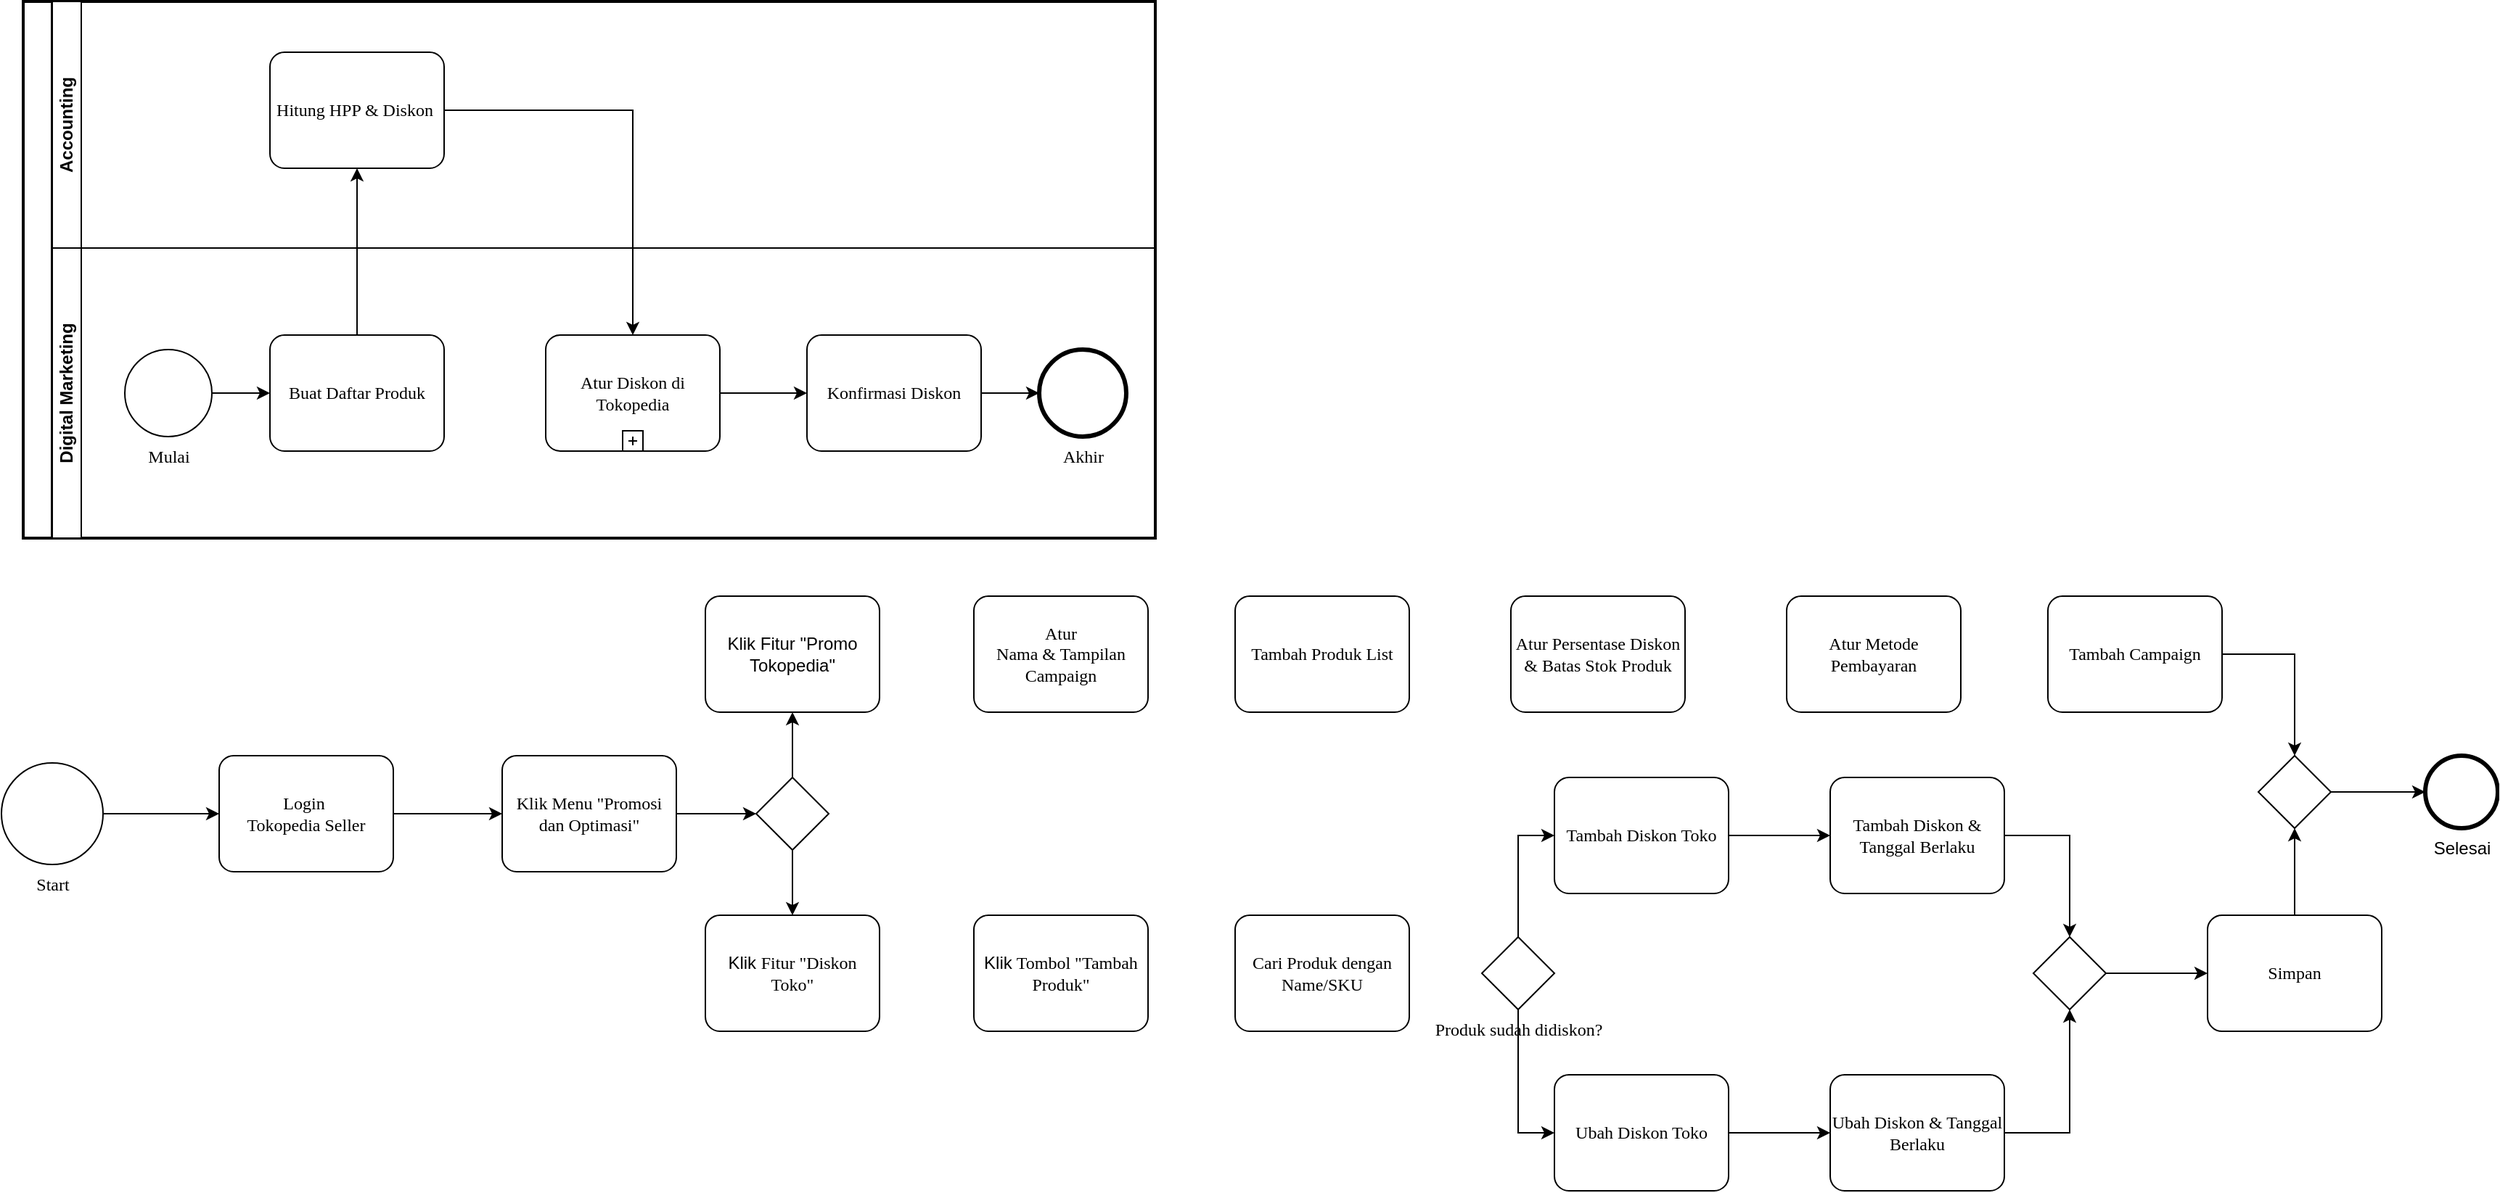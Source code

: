 <mxfile version="24.6.2" type="github">
  <diagram name="Page-1" id="Yi4qCKwHwHE2i9LplEFX">
    <mxGraphModel dx="3688" dy="1840" grid="1" gridSize="10" guides="1" tooltips="1" connect="1" arrows="1" fold="1" page="1" pageScale="1" pageWidth="850" pageHeight="1100" math="0" shadow="0">
      <root>
        <mxCell id="0" />
        <mxCell id="1" parent="0" />
        <mxCell id="AmRcjTsEnoSWmWyxUsRI-59" style="edgeStyle=orthogonalEdgeStyle;rounded=0;orthogonalLoop=1;jettySize=auto;html=1;entryX=0.5;entryY=1;entryDx=0;entryDy=0;entryPerimeter=0;" edge="1" parent="1" source="AmRcjTsEnoSWmWyxUsRI-13" target="AmRcjTsEnoSWmWyxUsRI-55">
          <mxGeometry relative="1" as="geometry">
            <mxPoint x="1700" y="700" as="targetPoint" />
          </mxGeometry>
        </mxCell>
        <mxCell id="AmRcjTsEnoSWmWyxUsRI-13" value="Simpan" style="points=[[0.25,0,0],[0.5,0,0],[0.75,0,0],[1,0.25,0],[1,0.5,0],[1,0.75,0],[0.75,1,0],[0.5,1,0],[0.25,1,0],[0,0.75,0],[0,0.5,0],[0,0.25,0]];shape=mxgraph.bpmn.task;whiteSpace=wrap;rectStyle=rounded;size=10;html=1;container=1;expand=0;collapsible=0;taskMarker=abstract;fontFamily=Times New Roman;direction=east;flipH=1;" vertex="1" parent="1">
          <mxGeometry x="1520" y="670" width="120" height="80" as="geometry" />
        </mxCell>
        <mxCell id="AmRcjTsEnoSWmWyxUsRI-19" value="" style="points=[[0.25,0.25,0],[0.5,0,0],[0.75,0.25,0],[1,0.5,0],[0.75,0.75,0],[0.5,1,0],[0.25,0.75,0],[0,0.5,0]];shape=mxgraph.bpmn.gateway2;html=1;verticalLabelPosition=bottom;labelBackgroundColor=#ffffff;verticalAlign=top;align=center;perimeter=rhombusPerimeter;outlineConnect=0;outline=none;symbol=none;direction=east;flipH=1;" vertex="1" parent="1">
          <mxGeometry x="1400" y="685" width="50" height="50" as="geometry" />
        </mxCell>
        <mxCell id="dL3wJV5hjYVumxx8Xskh-46" value="&lt;font&gt;Produk sudah didiskon?&lt;/font&gt;" style="points=[[0.25,0.25,0],[0.5,0,0],[0.75,0.25,0],[1,0.5,0],[0.75,0.75,0],[0.5,1,0],[0.25,0.75,0],[0,0.5,0]];shape=mxgraph.bpmn.gateway2;html=1;verticalLabelPosition=bottom;labelBackgroundColor=#ffffff;verticalAlign=top;align=center;perimeter=rhombusPerimeter;outlineConnect=0;outline=none;symbol=none;fontFamily=Times New Roman;" parent="1" vertex="1">
          <mxGeometry x="1020" y="685" width="50" height="50" as="geometry" />
        </mxCell>
        <mxCell id="dL3wJV5hjYVumxx8Xskh-56" value="Atur&lt;div&gt;Nama &amp;amp; Tampilan Campaign&lt;/div&gt;" style="points=[[0.25,0,0],[0.5,0,0],[0.75,0,0],[1,0.25,0],[1,0.5,0],[1,0.75,0],[0.75,1,0],[0.5,1,0],[0.25,1,0],[0,0.75,0],[0,0.5,0],[0,0.25,0]];shape=mxgraph.bpmn.task;whiteSpace=wrap;rectStyle=rounded;size=10;html=1;container=1;expand=0;collapsible=0;taskMarker=abstract;fontFamily=Times New Roman;" parent="1" vertex="1">
          <mxGeometry x="670" y="450" width="120" height="80" as="geometry" />
        </mxCell>
        <mxCell id="dL3wJV5hjYVumxx8Xskh-57" value="&lt;div&gt;Tambah Produk List&lt;/div&gt;" style="points=[[0.25,0,0],[0.5,0,0],[0.75,0,0],[1,0.25,0],[1,0.5,0],[1,0.75,0],[0.75,1,0],[0.5,1,0],[0.25,1,0],[0,0.75,0],[0,0.5,0],[0,0.25,0]];shape=mxgraph.bpmn.task;whiteSpace=wrap;rectStyle=rounded;size=10;html=1;container=1;expand=0;collapsible=0;taskMarker=abstract;fontFamily=Times New Roman;" parent="1" vertex="1">
          <mxGeometry x="850" y="450" width="120" height="80" as="geometry" />
        </mxCell>
        <mxCell id="dL3wJV5hjYVumxx8Xskh-58" value="Atur Metode Pembayaran" style="points=[[0.25,0,0],[0.5,0,0],[0.75,0,0],[1,0.25,0],[1,0.5,0],[1,0.75,0],[0.75,1,0],[0.5,1,0],[0.25,1,0],[0,0.75,0],[0,0.5,0],[0,0.25,0]];shape=mxgraph.bpmn.task;whiteSpace=wrap;rectStyle=rounded;size=10;html=1;container=1;expand=0;collapsible=0;taskMarker=abstract;fontFamily=Times New Roman;" parent="1" vertex="1">
          <mxGeometry x="1230" y="450" width="120" height="80" as="geometry" />
        </mxCell>
        <mxCell id="dL3wJV5hjYVumxx8Xskh-59" value="Tambah Campaign" style="points=[[0.25,0,0],[0.5,0,0],[0.75,0,0],[1,0.25,0],[1,0.5,0],[1,0.75,0],[0.75,1,0],[0.5,1,0],[0.25,1,0],[0,0.75,0],[0,0.5,0],[0,0.25,0]];shape=mxgraph.bpmn.task;whiteSpace=wrap;rectStyle=rounded;size=10;html=1;container=1;expand=0;collapsible=0;taskMarker=abstract;fontFamily=Times New Roman;" parent="1" vertex="1">
          <mxGeometry x="1410" y="450" width="120" height="80" as="geometry" />
        </mxCell>
        <mxCell id="dL3wJV5hjYVumxx8Xskh-63" value="" style="swimlane;html=1;startSize=20;fontStyle=0;collapsible=0;horizontal=0;swimlaneLine=1;swimlaneFillColor=#ffffff;strokeWidth=2;whiteSpace=wrap;" parent="1" vertex="1">
          <mxGeometry x="15" y="40" width="780" height="370" as="geometry" />
        </mxCell>
        <mxCell id="dL3wJV5hjYVumxx8Xskh-65" value="Accounting" style="swimlane;startSize=20;horizontal=0;html=1;whiteSpace=wrap;" parent="dL3wJV5hjYVumxx8Xskh-63" vertex="1">
          <mxGeometry x="20" width="760" height="170" as="geometry" />
        </mxCell>
        <mxCell id="dL3wJV5hjYVumxx8Xskh-39" value="Hitung HPP &amp;amp; Diskon&amp;nbsp;" style="points=[[0.25,0,0],[0.5,0,0],[0.75,0,0],[1,0.25,0],[1,0.5,0],[1,0.75,0],[0.75,1,0],[0.5,1,0],[0.25,1,0],[0,0.75,0],[0,0.5,0],[0,0.25,0]];shape=mxgraph.bpmn.task;whiteSpace=wrap;rectStyle=rounded;size=10;html=1;container=1;expand=0;collapsible=0;taskMarker=abstract;fontFamily=Times New Roman;" parent="dL3wJV5hjYVumxx8Xskh-65" vertex="1">
          <mxGeometry x="150" y="35" width="120" height="80" as="geometry" />
        </mxCell>
        <mxCell id="dL3wJV5hjYVumxx8Xskh-66" value="Digital Marketing" style="swimlane;startSize=20;horizontal=0;html=1;whiteSpace=wrap;" parent="dL3wJV5hjYVumxx8Xskh-63" vertex="1">
          <mxGeometry x="20" y="170" width="760" height="200" as="geometry" />
        </mxCell>
        <mxCell id="dL3wJV5hjYVumxx8Xskh-37" value="Mulai" style="points=[[0.145,0.145,0],[0.5,0,0],[0.855,0.145,0],[1,0.5,0],[0.855,0.855,0],[0.5,1,0],[0.145,0.855,0],[0,0.5,0]];shape=mxgraph.bpmn.event;html=1;verticalLabelPosition=bottom;labelBackgroundColor=#ffffff;verticalAlign=top;align=center;perimeter=ellipsePerimeter;outlineConnect=0;aspect=fixed;outline=standard;symbol=general;fontFamily=Times New Roman;" parent="dL3wJV5hjYVumxx8Xskh-66" vertex="1">
          <mxGeometry x="50" y="70" width="60" height="60" as="geometry" />
        </mxCell>
        <mxCell id="dL3wJV5hjYVumxx8Xskh-27" value="Buat Daftar Produk" style="points=[[0.25,0,0],[0.5,0,0],[0.75,0,0],[1,0.25,0],[1,0.5,0],[1,0.75,0],[0.75,1,0],[0.5,1,0],[0.25,1,0],[0,0.75,0],[0,0.5,0],[0,0.25,0]];shape=mxgraph.bpmn.task;whiteSpace=wrap;rectStyle=rounded;size=10;html=1;container=1;expand=0;collapsible=0;taskMarker=abstract;fontFamily=Times New Roman;" parent="dL3wJV5hjYVumxx8Xskh-66" vertex="1">
          <mxGeometry x="150" y="60" width="120" height="80" as="geometry" />
        </mxCell>
        <mxCell id="dL3wJV5hjYVumxx8Xskh-67" style="edgeStyle=orthogonalEdgeStyle;rounded=0;orthogonalLoop=1;jettySize=auto;html=1;entryX=0;entryY=0.5;entryDx=0;entryDy=0;entryPerimeter=0;" parent="dL3wJV5hjYVumxx8Xskh-66" source="dL3wJV5hjYVumxx8Xskh-37" target="dL3wJV5hjYVumxx8Xskh-27" edge="1">
          <mxGeometry relative="1" as="geometry" />
        </mxCell>
        <mxCell id="dL3wJV5hjYVumxx8Xskh-44" value="Atur Diskon di Tokopedia" style="points=[[0.25,0,0],[0.5,0,0],[0.75,0,0],[1,0.25,0],[1,0.5,0],[1,0.75,0],[0.75,1,0],[0.5,1,0],[0.25,1,0],[0,0.75,0],[0,0.5,0],[0,0.25,0]];shape=mxgraph.bpmn.task;whiteSpace=wrap;rectStyle=rounded;size=10;html=1;container=1;expand=0;collapsible=0;taskMarker=abstract;isLoopSub=1;fontFamily=Times New Roman;" parent="dL3wJV5hjYVumxx8Xskh-66" vertex="1">
          <mxGeometry x="340" y="60" width="120" height="80" as="geometry" />
        </mxCell>
        <mxCell id="dL3wJV5hjYVumxx8Xskh-73" value="Akhir" style="points=[[0.145,0.145,0],[0.5,0,0],[0.855,0.145,0],[1,0.5,0],[0.855,0.855,0],[0.5,1,0],[0.145,0.855,0],[0,0.5,0]];shape=mxgraph.bpmn.event;html=1;verticalLabelPosition=bottom;labelBackgroundColor=#ffffff;verticalAlign=top;align=center;perimeter=ellipsePerimeter;outlineConnect=0;aspect=fixed;outline=end;symbol=terminate2;fontFamily=Times New Roman;" parent="dL3wJV5hjYVumxx8Xskh-66" vertex="1">
          <mxGeometry x="680" y="70" width="60" height="60" as="geometry" />
        </mxCell>
        <mxCell id="dL3wJV5hjYVumxx8Xskh-77" value="" style="edgeStyle=orthogonalEdgeStyle;rounded=0;orthogonalLoop=1;jettySize=auto;html=1;" parent="dL3wJV5hjYVumxx8Xskh-66" source="dL3wJV5hjYVumxx8Xskh-75" target="dL3wJV5hjYVumxx8Xskh-73" edge="1">
          <mxGeometry relative="1" as="geometry" />
        </mxCell>
        <mxCell id="dL3wJV5hjYVumxx8Xskh-75" value="Konfirmasi Diskon" style="points=[[0.25,0,0],[0.5,0,0],[0.75,0,0],[1,0.25,0],[1,0.5,0],[1,0.75,0],[0.75,1,0],[0.5,1,0],[0.25,1,0],[0,0.75,0],[0,0.5,0],[0,0.25,0]];shape=mxgraph.bpmn.task;whiteSpace=wrap;rectStyle=rounded;size=10;html=1;container=1;expand=0;collapsible=0;taskMarker=abstract;fontFamily=Times New Roman;" parent="dL3wJV5hjYVumxx8Xskh-66" vertex="1">
          <mxGeometry x="520" y="60" width="120" height="80" as="geometry" />
        </mxCell>
        <mxCell id="dL3wJV5hjYVumxx8Xskh-76" style="edgeStyle=orthogonalEdgeStyle;rounded=0;orthogonalLoop=1;jettySize=auto;html=1;entryX=0;entryY=0.5;entryDx=0;entryDy=0;entryPerimeter=0;" parent="dL3wJV5hjYVumxx8Xskh-66" source="dL3wJV5hjYVumxx8Xskh-44" target="dL3wJV5hjYVumxx8Xskh-75" edge="1">
          <mxGeometry relative="1" as="geometry" />
        </mxCell>
        <mxCell id="dL3wJV5hjYVumxx8Xskh-70" style="edgeStyle=orthogonalEdgeStyle;rounded=0;orthogonalLoop=1;jettySize=auto;html=1;entryX=0.5;entryY=1;entryDx=0;entryDy=0;entryPerimeter=0;" parent="dL3wJV5hjYVumxx8Xskh-63" source="dL3wJV5hjYVumxx8Xskh-27" target="dL3wJV5hjYVumxx8Xskh-39" edge="1">
          <mxGeometry relative="1" as="geometry" />
        </mxCell>
        <mxCell id="dL3wJV5hjYVumxx8Xskh-72" style="edgeStyle=orthogonalEdgeStyle;rounded=0;orthogonalLoop=1;jettySize=auto;html=1;entryX=0.5;entryY=0;entryDx=0;entryDy=0;entryPerimeter=0;" parent="dL3wJV5hjYVumxx8Xskh-63" source="dL3wJV5hjYVumxx8Xskh-39" target="dL3wJV5hjYVumxx8Xskh-44" edge="1">
          <mxGeometry relative="1" as="geometry" />
        </mxCell>
        <mxCell id="dL3wJV5hjYVumxx8Xskh-78" value="Start" style="points=[[0.145,0.145,0],[0.5,0,0],[0.855,0.145,0],[1,0.5,0],[0.855,0.855,0],[0.5,1,0],[0.145,0.855,0],[0,0.5,0]];shape=mxgraph.bpmn.event;html=1;verticalLabelPosition=bottom;labelBackgroundColor=#ffffff;verticalAlign=top;align=center;perimeter=ellipsePerimeter;outlineConnect=0;aspect=fixed;outline=standard;symbol=general;fontFamily=Times New Roman;" parent="1" vertex="1">
          <mxGeometry y="565" width="70" height="70" as="geometry" />
        </mxCell>
        <mxCell id="dL3wJV5hjYVumxx8Xskh-79" value="Login&amp;nbsp;&lt;div&gt;Tokopedia Seller&lt;/div&gt;" style="points=[[0.25,0,0],[0.5,0,0],[0.75,0,0],[1,0.25,0],[1,0.5,0],[1,0.75,0],[0.75,1,0],[0.5,1,0],[0.25,1,0],[0,0.75,0],[0,0.5,0],[0,0.25,0]];shape=mxgraph.bpmn.task;whiteSpace=wrap;rectStyle=rounded;size=10;html=1;container=1;expand=0;collapsible=0;taskMarker=abstract;fontFamily=Times New Roman;" parent="1" vertex="1">
          <mxGeometry x="150" y="560" width="120" height="80" as="geometry" />
        </mxCell>
        <mxCell id="AmRcjTsEnoSWmWyxUsRI-29" value="" style="edgeStyle=orthogonalEdgeStyle;rounded=0;orthogonalLoop=1;jettySize=auto;html=1;" edge="1" parent="1" source="dL3wJV5hjYVumxx8Xskh-80" target="AmRcjTsEnoSWmWyxUsRI-28">
          <mxGeometry relative="1" as="geometry" />
        </mxCell>
        <mxCell id="dL3wJV5hjYVumxx8Xskh-80" value="Klik Menu &quot;Promosi dan Optimasi&quot;" style="points=[[0.25,0,0],[0.5,0,0],[0.75,0,0],[1,0.25,0],[1,0.5,0],[1,0.75,0],[0.75,1,0],[0.5,1,0],[0.25,1,0],[0,0.75,0],[0,0.5,0],[0,0.25,0]];shape=mxgraph.bpmn.task;whiteSpace=wrap;rectStyle=rounded;size=10;html=1;container=1;expand=0;collapsible=0;taskMarker=abstract;fontFamily=Times New Roman;" parent="1" vertex="1">
          <mxGeometry x="345" y="560" width="120" height="80" as="geometry" />
        </mxCell>
        <mxCell id="dL3wJV5hjYVumxx8Xskh-81" value="&lt;span style=&quot;font-family: Helvetica;&quot;&gt;Klik&amp;nbsp;&lt;/span&gt;Fitur &quot;Diskon Toko&quot;" style="points=[[0.25,0,0],[0.5,0,0],[0.75,0,0],[1,0.25,0],[1,0.5,0],[1,0.75,0],[0.75,1,0],[0.5,1,0],[0.25,1,0],[0,0.75,0],[0,0.5,0],[0,0.25,0]];shape=mxgraph.bpmn.task;whiteSpace=wrap;rectStyle=rounded;size=10;html=1;container=1;expand=0;collapsible=0;taskMarker=abstract;fontFamily=Times New Roman;" parent="1" vertex="1">
          <mxGeometry x="485" y="670" width="120" height="80" as="geometry" />
        </mxCell>
        <mxCell id="dL3wJV5hjYVumxx8Xskh-82" value="Ubah Diskon Toko" style="points=[[0.25,0,0],[0.5,0,0],[0.75,0,0],[1,0.25,0],[1,0.5,0],[1,0.75,0],[0.75,1,0],[0.5,1,0],[0.25,1,0],[0,0.75,0],[0,0.5,0],[0,0.25,0]];shape=mxgraph.bpmn.task;whiteSpace=wrap;rectStyle=rounded;size=10;html=1;container=1;expand=0;collapsible=0;taskMarker=abstract;fontFamily=Times New Roman;" parent="1" vertex="1">
          <mxGeometry x="1070" y="780" width="120" height="80" as="geometry" />
        </mxCell>
        <mxCell id="dL3wJV5hjYVumxx8Xskh-84" value="&lt;span style=&quot;font-family: Helvetica;&quot;&gt;Klik&lt;/span&gt;&amp;nbsp;Tombol &quot;Tambah Produk&quot;" style="points=[[0.25,0,0],[0.5,0,0],[0.75,0,0],[1,0.25,0],[1,0.5,0],[1,0.75,0],[0.75,1,0],[0.5,1,0],[0.25,1,0],[0,0.75,0],[0,0.5,0],[0,0.25,0]];shape=mxgraph.bpmn.task;whiteSpace=wrap;rectStyle=rounded;size=10;html=1;container=1;expand=0;collapsible=0;taskMarker=abstract;fontFamily=Times New Roman;" parent="1" vertex="1">
          <mxGeometry x="670" y="670" width="120" height="80" as="geometry" />
        </mxCell>
        <mxCell id="dL3wJV5hjYVumxx8Xskh-85" value="Cari Produk dengan Name/SKU" style="points=[[0.25,0,0],[0.5,0,0],[0.75,0,0],[1,0.25,0],[1,0.5,0],[1,0.75,0],[0.75,1,0],[0.5,1,0],[0.25,1,0],[0,0.75,0],[0,0.5,0],[0,0.25,0]];shape=mxgraph.bpmn.task;whiteSpace=wrap;rectStyle=rounded;size=10;html=1;container=1;expand=0;collapsible=0;taskMarker=abstract;fontFamily=Times New Roman;" parent="1" vertex="1">
          <mxGeometry x="850" y="670" width="120" height="80" as="geometry" />
        </mxCell>
        <mxCell id="AmRcjTsEnoSWmWyxUsRI-1" style="edgeStyle=orthogonalEdgeStyle;rounded=0;orthogonalLoop=1;jettySize=auto;html=1;entryX=0;entryY=0.5;entryDx=0;entryDy=0;entryPerimeter=0;" edge="1" parent="1" source="dL3wJV5hjYVumxx8Xskh-78" target="dL3wJV5hjYVumxx8Xskh-79">
          <mxGeometry relative="1" as="geometry" />
        </mxCell>
        <mxCell id="AmRcjTsEnoSWmWyxUsRI-2" style="edgeStyle=orthogonalEdgeStyle;rounded=0;orthogonalLoop=1;jettySize=auto;html=1;entryX=0;entryY=0.5;entryDx=0;entryDy=0;entryPerimeter=0;" edge="1" parent="1" source="dL3wJV5hjYVumxx8Xskh-79" target="dL3wJV5hjYVumxx8Xskh-80">
          <mxGeometry relative="1" as="geometry" />
        </mxCell>
        <mxCell id="AmRcjTsEnoSWmWyxUsRI-8" value="Tambah Diskon Toko" style="points=[[0.25,0,0],[0.5,0,0],[0.75,0,0],[1,0.25,0],[1,0.5,0],[1,0.75,0],[0.75,1,0],[0.5,1,0],[0.25,1,0],[0,0.75,0],[0,0.5,0],[0,0.25,0]];shape=mxgraph.bpmn.task;whiteSpace=wrap;rectStyle=rounded;size=10;html=1;container=1;expand=0;collapsible=0;taskMarker=abstract;fontFamily=Times New Roman;" vertex="1" parent="1">
          <mxGeometry x="1070" y="575" width="120" height="80" as="geometry" />
        </mxCell>
        <mxCell id="AmRcjTsEnoSWmWyxUsRI-11" value="Ubah Diskon &amp;amp; Tanggal Berlaku" style="points=[[0.25,0,0],[0.5,0,0],[0.75,0,0],[1,0.25,0],[1,0.5,0],[1,0.75,0],[0.75,1,0],[0.5,1,0],[0.25,1,0],[0,0.75,0],[0,0.5,0],[0,0.25,0]];shape=mxgraph.bpmn.task;whiteSpace=wrap;rectStyle=rounded;size=10;html=1;container=1;expand=0;collapsible=0;taskMarker=abstract;fontFamily=Times New Roman;" vertex="1" parent="1">
          <mxGeometry x="1260" y="780" width="120" height="80" as="geometry" />
        </mxCell>
        <mxCell id="AmRcjTsEnoSWmWyxUsRI-28" value="" style="points=[[0.25,0.25,0],[0.5,0,0],[0.75,0.25,0],[1,0.5,0],[0.75,0.75,0],[0.5,1,0],[0.25,0.75,0],[0,0.5,0]];shape=mxgraph.bpmn.gateway2;html=1;verticalLabelPosition=bottom;labelBackgroundColor=#ffffff;verticalAlign=top;align=center;perimeter=rhombusPerimeter;outlineConnect=0;outline=none;symbol=none;" vertex="1" parent="1">
          <mxGeometry x="520" y="575" width="50" height="50" as="geometry" />
        </mxCell>
        <mxCell id="AmRcjTsEnoSWmWyxUsRI-30" style="edgeStyle=orthogonalEdgeStyle;rounded=0;orthogonalLoop=1;jettySize=auto;html=1;exitX=0.5;exitY=1;exitDx=0;exitDy=0;exitPerimeter=0;entryX=0.5;entryY=0;entryDx=0;entryDy=0;entryPerimeter=0;" edge="1" parent="1" source="AmRcjTsEnoSWmWyxUsRI-28" target="dL3wJV5hjYVumxx8Xskh-81">
          <mxGeometry relative="1" as="geometry" />
        </mxCell>
        <mxCell id="AmRcjTsEnoSWmWyxUsRI-33" value="Klik Fitur &quot;Promo Tokopedia&quot;" style="points=[[0.25,0,0],[0.5,0,0],[0.75,0,0],[1,0.25,0],[1,0.5,0],[1,0.75,0],[0.75,1,0],[0.5,1,0],[0.25,1,0],[0,0.75,0],[0,0.5,0],[0,0.25,0]];shape=mxgraph.bpmn.task;whiteSpace=wrap;rectStyle=rounded;size=10;html=1;container=1;expand=0;collapsible=0;taskMarker=abstract;" vertex="1" parent="1">
          <mxGeometry x="485" y="450" width="120" height="80" as="geometry" />
        </mxCell>
        <mxCell id="AmRcjTsEnoSWmWyxUsRI-34" style="edgeStyle=orthogonalEdgeStyle;rounded=0;orthogonalLoop=1;jettySize=auto;html=1;entryX=0.5;entryY=1;entryDx=0;entryDy=0;entryPerimeter=0;" edge="1" parent="1" source="AmRcjTsEnoSWmWyxUsRI-28" target="AmRcjTsEnoSWmWyxUsRI-33">
          <mxGeometry relative="1" as="geometry" />
        </mxCell>
        <mxCell id="AmRcjTsEnoSWmWyxUsRI-39" value="&lt;div&gt;Atur Persentase Diskon &amp;amp; Batas Stok Produk&lt;/div&gt;" style="points=[[0.25,0,0],[0.5,0,0],[0.75,0,0],[1,0.25,0],[1,0.5,0],[1,0.75,0],[0.75,1,0],[0.5,1,0],[0.25,1,0],[0,0.75,0],[0,0.5,0],[0,0.25,0]];shape=mxgraph.bpmn.task;whiteSpace=wrap;rectStyle=rounded;size=10;html=1;container=1;expand=0;collapsible=0;taskMarker=abstract;fontFamily=Times New Roman;" vertex="1" parent="1">
          <mxGeometry x="1040" y="450" width="120" height="80" as="geometry" />
        </mxCell>
        <mxCell id="AmRcjTsEnoSWmWyxUsRI-41" style="edgeStyle=orthogonalEdgeStyle;rounded=0;orthogonalLoop=1;jettySize=auto;html=1;entryX=0;entryY=0.5;entryDx=0;entryDy=0;entryPerimeter=0;" edge="1" parent="1" source="dL3wJV5hjYVumxx8Xskh-82" target="AmRcjTsEnoSWmWyxUsRI-11">
          <mxGeometry relative="1" as="geometry" />
        </mxCell>
        <mxCell id="AmRcjTsEnoSWmWyxUsRI-43" style="edgeStyle=orthogonalEdgeStyle;rounded=0;orthogonalLoop=1;jettySize=auto;html=1;entryX=0;entryY=0.5;entryDx=0;entryDy=0;entryPerimeter=0;" edge="1" parent="1" source="dL3wJV5hjYVumxx8Xskh-46" target="AmRcjTsEnoSWmWyxUsRI-8">
          <mxGeometry relative="1" as="geometry" />
        </mxCell>
        <mxCell id="AmRcjTsEnoSWmWyxUsRI-44" style="edgeStyle=orthogonalEdgeStyle;rounded=0;orthogonalLoop=1;jettySize=auto;html=1;entryX=0;entryY=0.5;entryDx=0;entryDy=0;entryPerimeter=0;" edge="1" parent="1" source="dL3wJV5hjYVumxx8Xskh-46" target="dL3wJV5hjYVumxx8Xskh-82">
          <mxGeometry relative="1" as="geometry" />
        </mxCell>
        <mxCell id="AmRcjTsEnoSWmWyxUsRI-45" value="&lt;div&gt;Tambah Diskon &amp;amp; Tanggal Berlaku&lt;/div&gt;" style="points=[[0.25,0,0],[0.5,0,0],[0.75,0,0],[1,0.25,0],[1,0.5,0],[1,0.75,0],[0.75,1,0],[0.5,1,0],[0.25,1,0],[0,0.75,0],[0,0.5,0],[0,0.25,0]];shape=mxgraph.bpmn.task;whiteSpace=wrap;rectStyle=rounded;size=10;html=1;container=1;expand=0;collapsible=0;taskMarker=abstract;fontFamily=Times New Roman;" vertex="1" parent="1">
          <mxGeometry x="1260" y="575" width="120" height="80" as="geometry" />
        </mxCell>
        <mxCell id="AmRcjTsEnoSWmWyxUsRI-46" style="edgeStyle=orthogonalEdgeStyle;rounded=0;orthogonalLoop=1;jettySize=auto;html=1;entryX=0;entryY=0.5;entryDx=0;entryDy=0;entryPerimeter=0;" edge="1" parent="1" source="AmRcjTsEnoSWmWyxUsRI-8" target="AmRcjTsEnoSWmWyxUsRI-45">
          <mxGeometry relative="1" as="geometry" />
        </mxCell>
        <mxCell id="AmRcjTsEnoSWmWyxUsRI-48" style="edgeStyle=orthogonalEdgeStyle;rounded=0;orthogonalLoop=1;jettySize=auto;html=1;entryX=0.5;entryY=0;entryDx=0;entryDy=0;entryPerimeter=0;" edge="1" parent="1" source="AmRcjTsEnoSWmWyxUsRI-45" target="AmRcjTsEnoSWmWyxUsRI-19">
          <mxGeometry relative="1" as="geometry" />
        </mxCell>
        <mxCell id="AmRcjTsEnoSWmWyxUsRI-49" style="edgeStyle=orthogonalEdgeStyle;rounded=0;orthogonalLoop=1;jettySize=auto;html=1;entryX=0.5;entryY=1;entryDx=0;entryDy=0;entryPerimeter=0;" edge="1" parent="1" source="AmRcjTsEnoSWmWyxUsRI-11" target="AmRcjTsEnoSWmWyxUsRI-19">
          <mxGeometry relative="1" as="geometry" />
        </mxCell>
        <mxCell id="AmRcjTsEnoSWmWyxUsRI-50" style="edgeStyle=orthogonalEdgeStyle;rounded=0;orthogonalLoop=1;jettySize=auto;html=1;entryX=1;entryY=0.5;entryDx=0;entryDy=0;entryPerimeter=0;" edge="1" parent="1" source="AmRcjTsEnoSWmWyxUsRI-19" target="AmRcjTsEnoSWmWyxUsRI-13">
          <mxGeometry relative="1" as="geometry" />
        </mxCell>
        <mxCell id="AmRcjTsEnoSWmWyxUsRI-54" value="Selesai" style="points=[[0.145,0.145,0],[0.5,0,0],[0.855,0.145,0],[1,0.5,0],[0.855,0.855,0],[0.5,1,0],[0.145,0.855,0],[0,0.5,0]];shape=mxgraph.bpmn.event;html=1;verticalLabelPosition=bottom;labelBackgroundColor=#ffffff;verticalAlign=top;align=center;perimeter=ellipsePerimeter;outlineConnect=0;aspect=fixed;outline=end;symbol=terminate2;" vertex="1" parent="1">
          <mxGeometry x="1670" y="560" width="50" height="50" as="geometry" />
        </mxCell>
        <mxCell id="AmRcjTsEnoSWmWyxUsRI-61" value="" style="edgeStyle=orthogonalEdgeStyle;rounded=0;orthogonalLoop=1;jettySize=auto;html=1;" edge="1" parent="1" source="AmRcjTsEnoSWmWyxUsRI-55" target="AmRcjTsEnoSWmWyxUsRI-54">
          <mxGeometry relative="1" as="geometry" />
        </mxCell>
        <mxCell id="AmRcjTsEnoSWmWyxUsRI-55" value="" style="points=[[0.25,0.25,0],[0.5,0,0],[0.75,0.25,0],[1,0.5,0],[0.75,0.75,0],[0.5,1,0],[0.25,0.75,0],[0,0.5,0]];shape=mxgraph.bpmn.gateway2;html=1;verticalLabelPosition=bottom;labelBackgroundColor=#ffffff;verticalAlign=top;align=center;perimeter=rhombusPerimeter;outlineConnect=0;outline=none;symbol=none;direction=east;flipH=1;" vertex="1" parent="1">
          <mxGeometry x="1555" y="560" width="50" height="50" as="geometry" />
        </mxCell>
        <mxCell id="AmRcjTsEnoSWmWyxUsRI-58" style="edgeStyle=orthogonalEdgeStyle;rounded=0;orthogonalLoop=1;jettySize=auto;html=1;entryX=0.5;entryY=0;entryDx=0;entryDy=0;entryPerimeter=0;" edge="1" parent="1" source="dL3wJV5hjYVumxx8Xskh-59" target="AmRcjTsEnoSWmWyxUsRI-55">
          <mxGeometry relative="1" as="geometry" />
        </mxCell>
      </root>
    </mxGraphModel>
  </diagram>
</mxfile>
